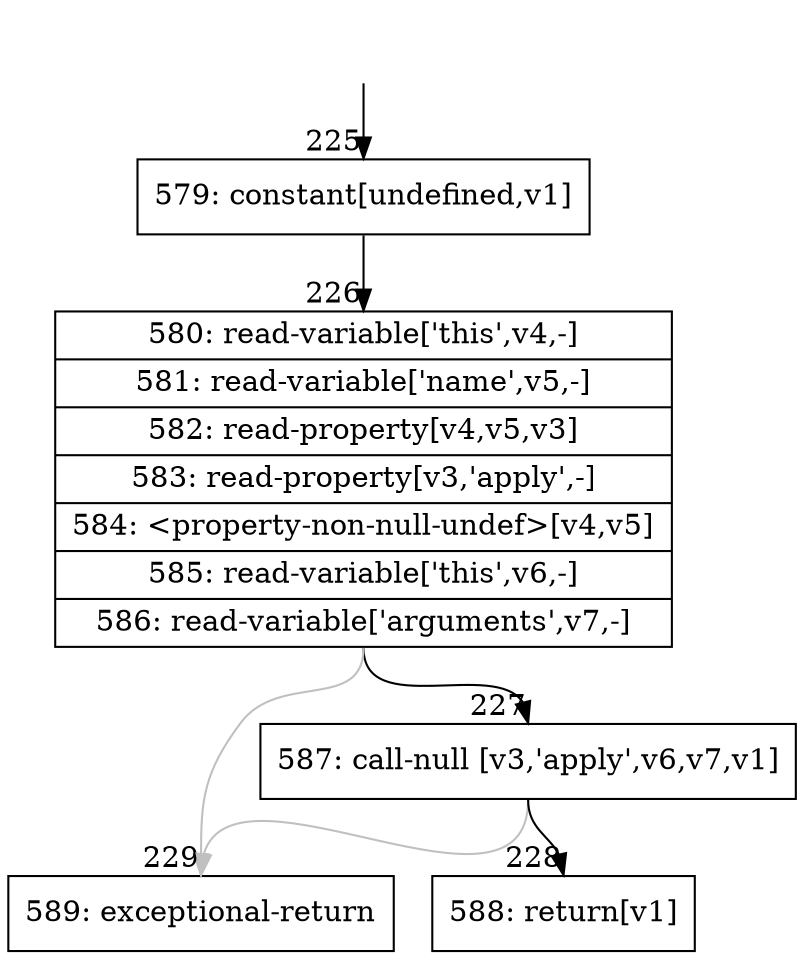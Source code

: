 digraph {
rankdir="TD"
BB_entry25[shape=none,label=""];
BB_entry25 -> BB225 [tailport=s, headport=n, headlabel="    225"]
BB225 [shape=record label="{579: constant[undefined,v1]}" ] 
BB225 -> BB226 [tailport=s, headport=n, headlabel="      226"]
BB226 [shape=record label="{580: read-variable['this',v4,-]|581: read-variable['name',v5,-]|582: read-property[v4,v5,v3]|583: read-property[v3,'apply',-]|584: \<property-non-null-undef\>[v4,v5]|585: read-variable['this',v6,-]|586: read-variable['arguments',v7,-]}" ] 
BB226 -> BB227 [tailport=s, headport=n, headlabel="      227"]
BB226 -> BB229 [tailport=s, headport=n, color=gray, headlabel="      229"]
BB227 [shape=record label="{587: call-null [v3,'apply',v6,v7,v1]}" ] 
BB227 -> BB228 [tailport=s, headport=n, headlabel="      228"]
BB227 -> BB229 [tailport=s, headport=n, color=gray]
BB228 [shape=record label="{588: return[v1]}" ] 
BB229 [shape=record label="{589: exceptional-return}" ] 
//#$~ 285
}
